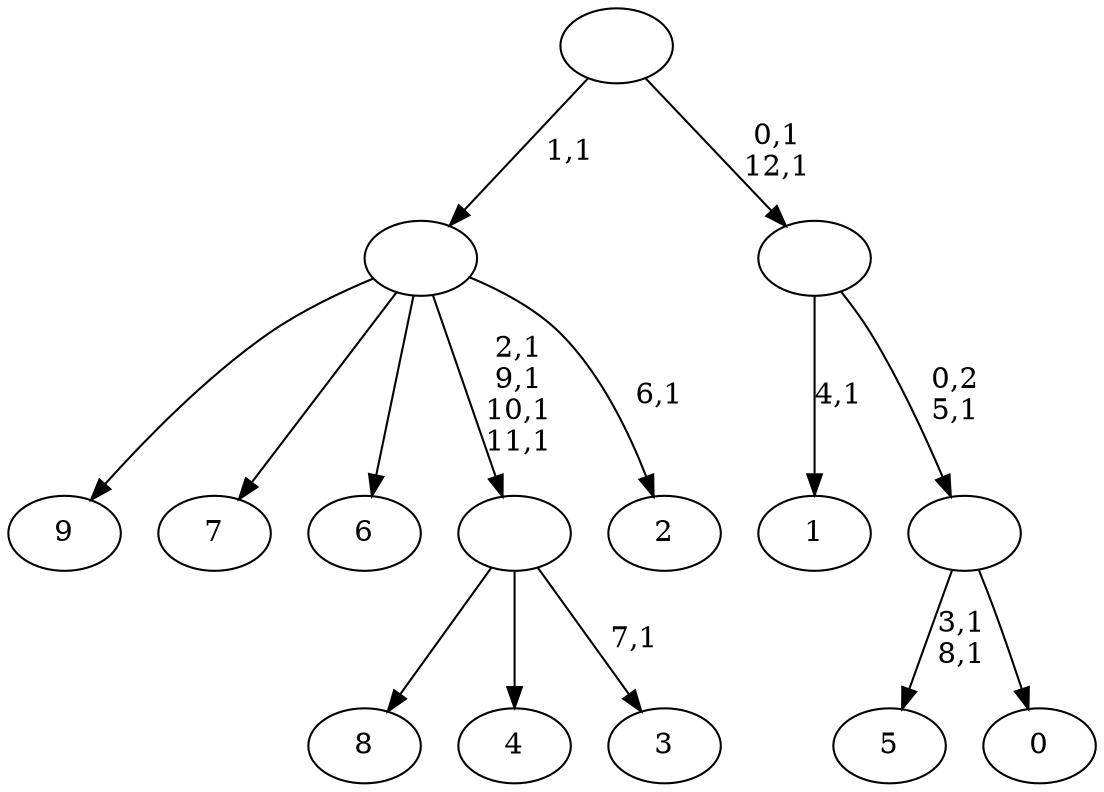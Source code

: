 digraph T {
	23 [label="9"]
	22 [label="8"]
	21 [label="7"]
	20 [label="6"]
	19 [label="5"]
	16 [label="4"]
	15 [label="3"]
	13 [label=""]
	9 [label="2"]
	7 [label=""]
	6 [label="1"]
	4 [label="0"]
	3 [label=""]
	2 [label=""]
	0 [label=""]
	13 -> 15 [label="7,1"]
	13 -> 22 [label=""]
	13 -> 16 [label=""]
	7 -> 9 [label="6,1"]
	7 -> 13 [label="2,1\n9,1\n10,1\n11,1"]
	7 -> 23 [label=""]
	7 -> 21 [label=""]
	7 -> 20 [label=""]
	3 -> 19 [label="3,1\n8,1"]
	3 -> 4 [label=""]
	2 -> 6 [label="4,1"]
	2 -> 3 [label="0,2\n5,1"]
	0 -> 2 [label="0,1\n12,1"]
	0 -> 7 [label="1,1"]
}
